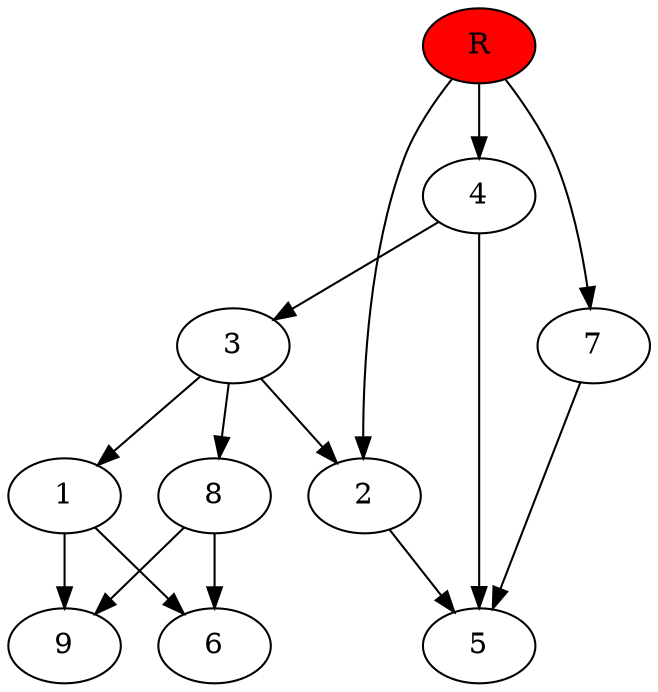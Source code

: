 digraph prb33811 {
	1
	2
	3
	4
	5
	6
	7
	8
	R [fillcolor="#ff0000" style=filled]
	1 -> 6
	1 -> 9
	2 -> 5
	3 -> 1
	3 -> 2
	3 -> 8
	4 -> 3
	4 -> 5
	7 -> 5
	8 -> 6
	8 -> 9
	R -> 2
	R -> 4
	R -> 7
}
